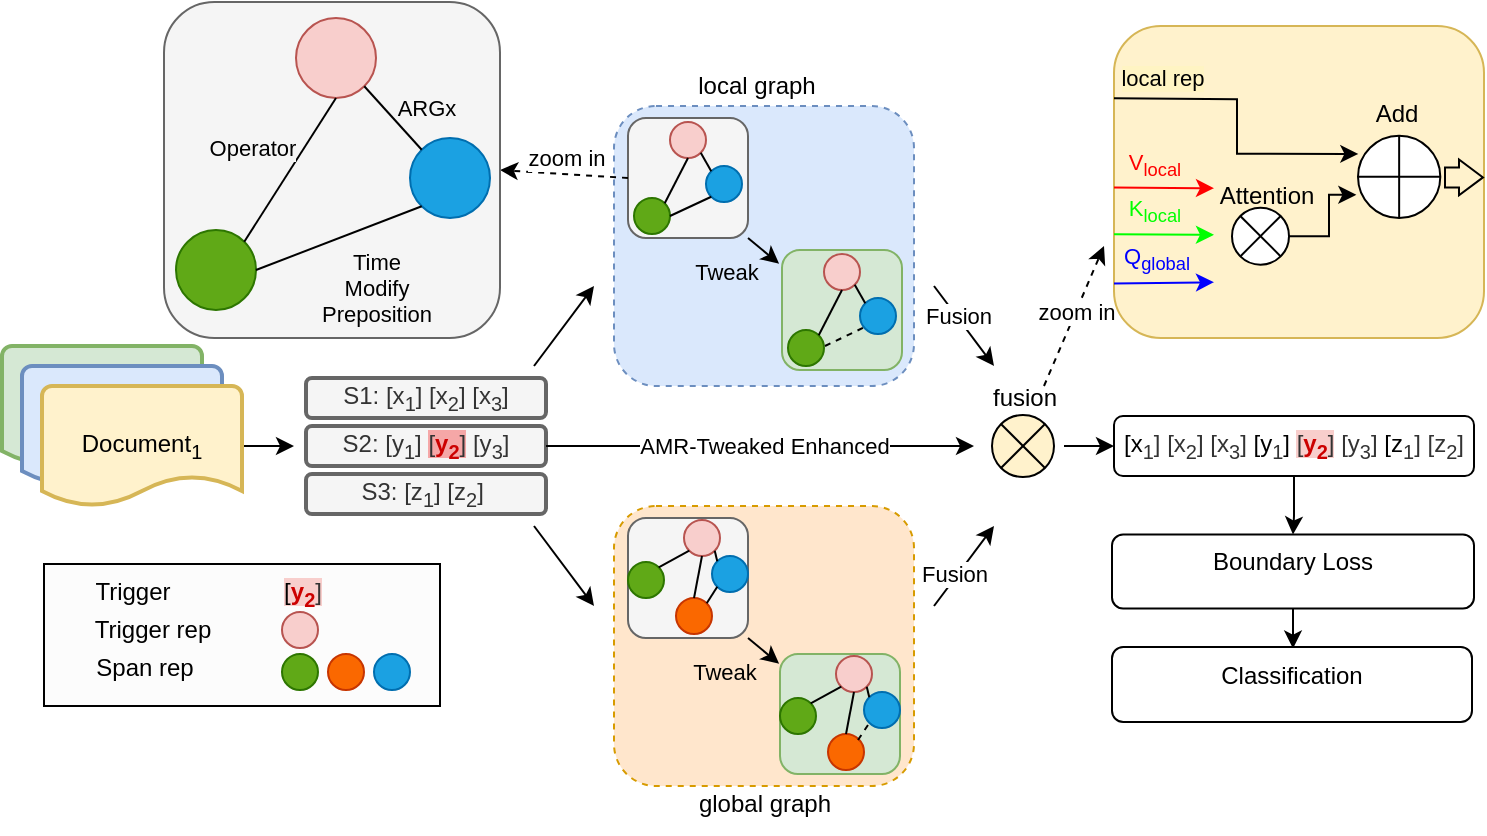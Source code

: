 <mxfile version="22.1.0" type="github">
  <diagram name="第 1 页" id="aBAtC7C85wRrQgK5SBA-">
    <mxGraphModel dx="670" dy="364" grid="1" gridSize="10" guides="1" tooltips="1" connect="1" arrows="1" fold="1" page="1" pageScale="1" pageWidth="827" pageHeight="1169" math="0" shadow="0">
      <root>
        <mxCell id="0" />
        <mxCell id="1" parent="0" />
        <mxCell id="pVMCiTDg7z46em1MxIxY-14" value="" style="rounded=1;whiteSpace=wrap;html=1;fillStyle=auto;dashed=1;glass=0;perimeterSpacing=0;resizeHeight=0;fillColor=#dae8fc;strokeColor=#6c8ebf;" parent="1" vertex="1">
          <mxGeometry x="315" y="80" width="150" height="140" as="geometry" />
        </mxCell>
        <mxCell id="pVMCiTDg7z46em1MxIxY-2" value="" style="rounded=1;whiteSpace=wrap;html=1;fillColor=#f5f5f5;fontColor=#333333;strokeColor=#666666;" parent="1" vertex="1">
          <mxGeometry x="322" y="86" width="60" height="60" as="geometry" />
        </mxCell>
        <mxCell id="pVMCiTDg7z46em1MxIxY-97" value="" style="edgeStyle=orthogonalEdgeStyle;rounded=0;orthogonalLoop=1;jettySize=auto;html=1;" parent="1" target="pVMCiTDg7z46em1MxIxY-96" edge="1">
          <mxGeometry relative="1" as="geometry">
            <mxPoint x="541" y="250" as="sourcePoint" />
            <Array as="points">
              <mxPoint x="540" y="250" />
              <mxPoint x="540" y="250" />
            </Array>
          </mxGeometry>
        </mxCell>
        <mxCell id="pVMCiTDg7z46em1MxIxY-6" value="" style="strokeWidth=2;html=1;shape=mxgraph.flowchart.document2;whiteSpace=wrap;size=0.25;fillColor=#d5e8d4;strokeColor=#82b366;" parent="1" vertex="1">
          <mxGeometry x="9" y="200" width="100" height="60" as="geometry" />
        </mxCell>
        <mxCell id="pVMCiTDg7z46em1MxIxY-7" value="" style="strokeWidth=2;html=1;shape=mxgraph.flowchart.document2;whiteSpace=wrap;size=0.25;fillColor=#dae8fc;strokeColor=#6c8ebf;" parent="1" vertex="1">
          <mxGeometry x="19" y="210" width="100" height="60" as="geometry" />
        </mxCell>
        <mxCell id="pVMCiTDg7z46em1MxIxY-10" value="" style="edgeStyle=orthogonalEdgeStyle;rounded=0;orthogonalLoop=1;jettySize=auto;html=1;" parent="1" source="pVMCiTDg7z46em1MxIxY-8" edge="1">
          <mxGeometry relative="1" as="geometry">
            <mxPoint x="155" y="250" as="targetPoint" />
          </mxGeometry>
        </mxCell>
        <mxCell id="pVMCiTDg7z46em1MxIxY-8" value="Document&lt;sub&gt;1&lt;/sub&gt;" style="strokeWidth=2;html=1;shape=mxgraph.flowchart.document2;whiteSpace=wrap;size=0.25;fillColor=#fff2cc;strokeColor=#d6b656;" parent="1" vertex="1">
          <mxGeometry x="29" y="220" width="100" height="60" as="geometry" />
        </mxCell>
        <mxCell id="pVMCiTDg7z46em1MxIxY-9" value="S1: [x&lt;sub&gt;1&lt;/sub&gt;] [x&lt;sub&gt;2&lt;/sub&gt;] [x&lt;sub&gt;3&lt;/sub&gt;]" style="rounded=1;whiteSpace=wrap;html=1;strokeWidth=2;fillColor=#f5f5f5;fontColor=#333333;strokeColor=#666666;" parent="1" vertex="1">
          <mxGeometry x="161" y="216" width="120" height="20" as="geometry" />
        </mxCell>
        <mxCell id="pVMCiTDg7z46em1MxIxY-11" value="S2: [y&lt;sub&gt;1&lt;/sub&gt;] &lt;span style=&quot;background-color: rgb(245, 167, 167);&quot;&gt;[&lt;font style=&quot;&quot; color=&quot;#cc0000&quot;&gt;&lt;b&gt;y&lt;sub&gt;2&lt;/sub&gt;&lt;/b&gt;&lt;/font&gt;]&lt;/span&gt; [y&lt;sub&gt;3&lt;/sub&gt;]" style="rounded=1;whiteSpace=wrap;html=1;strokeWidth=2;fillColor=#f5f5f5;fontColor=#333333;strokeColor=#666666;" parent="1" vertex="1">
          <mxGeometry x="161" y="240" width="120" height="20" as="geometry" />
        </mxCell>
        <mxCell id="pVMCiTDg7z46em1MxIxY-12" value="S3: [z&lt;sub&gt;1&lt;/sub&gt;] [z&lt;sub&gt;2&lt;/sub&gt;]&amp;nbsp;" style="rounded=1;whiteSpace=wrap;html=1;strokeWidth=2;fillColor=#f5f5f5;fontColor=#333333;strokeColor=#666666;" parent="1" vertex="1">
          <mxGeometry x="161" y="264" width="120" height="20" as="geometry" />
        </mxCell>
        <mxCell id="pVMCiTDg7z46em1MxIxY-26" value="" style="edgeStyle=none;orthogonalLoop=1;jettySize=auto;html=1;rounded=0;" parent="1" edge="1">
          <mxGeometry width="100" relative="1" as="geometry">
            <mxPoint x="475" y="330" as="sourcePoint" />
            <mxPoint x="505" y="290" as="targetPoint" />
            <Array as="points" />
          </mxGeometry>
        </mxCell>
        <mxCell id="pVMCiTDg7z46em1MxIxY-93" value="Fusion" style="edgeLabel;html=1;align=center;verticalAlign=middle;resizable=0;points=[];" parent="pVMCiTDg7z46em1MxIxY-26" vertex="1" connectable="0">
          <mxGeometry x="-0.248" y="2" relative="1" as="geometry">
            <mxPoint as="offset" />
          </mxGeometry>
        </mxCell>
        <mxCell id="pVMCiTDg7z46em1MxIxY-27" value="" style="edgeStyle=none;orthogonalLoop=1;jettySize=auto;html=1;rounded=0;" parent="1" edge="1">
          <mxGeometry width="100" relative="1" as="geometry">
            <mxPoint x="475" y="170" as="sourcePoint" />
            <mxPoint x="505" y="210" as="targetPoint" />
            <Array as="points" />
          </mxGeometry>
        </mxCell>
        <mxCell id="pVMCiTDg7z46em1MxIxY-92" value="Fusion" style="edgeLabel;html=1;align=center;verticalAlign=middle;resizable=0;points=[];" parent="pVMCiTDg7z46em1MxIxY-27" vertex="1" connectable="0">
          <mxGeometry x="-0.243" y="1" relative="1" as="geometry">
            <mxPoint as="offset" />
          </mxGeometry>
        </mxCell>
        <mxCell id="pVMCiTDg7z46em1MxIxY-28" value="" style="edgeStyle=none;orthogonalLoop=1;jettySize=auto;html=1;rounded=0;" parent="1" edge="1">
          <mxGeometry width="100" relative="1" as="geometry">
            <mxPoint x="275" y="210" as="sourcePoint" />
            <mxPoint x="305" y="170" as="targetPoint" />
            <Array as="points" />
          </mxGeometry>
        </mxCell>
        <mxCell id="pVMCiTDg7z46em1MxIxY-31" value="" style="edgeStyle=none;orthogonalLoop=1;jettySize=auto;html=1;rounded=0;" parent="1" edge="1">
          <mxGeometry width="100" relative="1" as="geometry">
            <mxPoint x="275" y="290" as="sourcePoint" />
            <mxPoint x="305" y="330" as="targetPoint" />
            <Array as="points" />
          </mxGeometry>
        </mxCell>
        <mxCell id="pVMCiTDg7z46em1MxIxY-33" value="" style="rounded=1;whiteSpace=wrap;html=1;fillColor=#d5e8d4;strokeColor=#82b366;" parent="1" vertex="1">
          <mxGeometry x="399" y="152" width="60" height="60" as="geometry" />
        </mxCell>
        <mxCell id="pVMCiTDg7z46em1MxIxY-37" value="" style="edgeStyle=none;orthogonalLoop=1;jettySize=auto;html=1;rounded=0;entryX=-0.024;entryY=0.115;entryDx=0;entryDy=0;entryPerimeter=0;" parent="1" target="pVMCiTDg7z46em1MxIxY-33" edge="1">
          <mxGeometry width="100" relative="1" as="geometry">
            <mxPoint x="382" y="146" as="sourcePoint" />
            <mxPoint x="412" y="186" as="targetPoint" />
            <Array as="points" />
          </mxGeometry>
        </mxCell>
        <mxCell id="pVMCiTDg7z46em1MxIxY-99" value="Tweak" style="edgeLabel;html=1;align=center;verticalAlign=middle;resizable=0;points=[];labelBackgroundColor=#dae8fc;" parent="pVMCiTDg7z46em1MxIxY-37" vertex="1" connectable="0">
          <mxGeometry x="-0.424" relative="1" as="geometry">
            <mxPoint x="-16" y="13" as="offset" />
          </mxGeometry>
        </mxCell>
        <mxCell id="pVMCiTDg7z46em1MxIxY-39" value="" style="rounded=1;whiteSpace=wrap;html=1;fillStyle=auto;dashed=1;glass=0;perimeterSpacing=0;resizeHeight=0;fillColor=#ffe6cc;strokeColor=#d79b00;" parent="1" vertex="1">
          <mxGeometry x="315" y="280" width="150" height="140" as="geometry" />
        </mxCell>
        <mxCell id="pVMCiTDg7z46em1MxIxY-40" value="" style="rounded=1;whiteSpace=wrap;html=1;fillColor=#f5f5f5;fontColor=#333333;strokeColor=#666666;" parent="1" vertex="1">
          <mxGeometry x="322" y="286" width="60" height="60" as="geometry" />
        </mxCell>
        <mxCell id="pVMCiTDg7z46em1MxIxY-42" value="" style="edgeStyle=none;orthogonalLoop=1;jettySize=auto;html=1;rounded=0;entryX=-0.024;entryY=0.115;entryDx=0;entryDy=0;entryPerimeter=0;" parent="1" edge="1">
          <mxGeometry width="100" relative="1" as="geometry">
            <mxPoint x="382" y="346" as="sourcePoint" />
            <mxPoint x="397.56" y="358.9" as="targetPoint" />
            <Array as="points" />
          </mxGeometry>
        </mxCell>
        <mxCell id="pVMCiTDg7z46em1MxIxY-100" value="Tweak" style="edgeLabel;html=1;align=center;verticalAlign=middle;resizable=0;points=[];labelBackgroundColor=#ffe6cc;" parent="pVMCiTDg7z46em1MxIxY-42" vertex="1" connectable="0">
          <mxGeometry x="-0.349" y="1" relative="1" as="geometry">
            <mxPoint x="-18" y="13" as="offset" />
          </mxGeometry>
        </mxCell>
        <mxCell id="pVMCiTDg7z46em1MxIxY-44" value="" style="ellipse;whiteSpace=wrap;html=1;aspect=fixed;fillColor=#f8cecc;strokeColor=#b85450;" parent="1" vertex="1">
          <mxGeometry x="343" y="88" width="18" height="18" as="geometry" />
        </mxCell>
        <mxCell id="pVMCiTDg7z46em1MxIxY-45" value="" style="ellipse;whiteSpace=wrap;html=1;aspect=fixed;fillColor=#1ba1e2;fontColor=#ffffff;strokeColor=#006EAF;" parent="1" vertex="1">
          <mxGeometry x="361" y="110" width="18" height="18" as="geometry" />
        </mxCell>
        <mxCell id="pVMCiTDg7z46em1MxIxY-46" value="" style="ellipse;whiteSpace=wrap;html=1;aspect=fixed;fillColor=#60a917;fontColor=#ffffff;strokeColor=#2D7600;" parent="1" vertex="1">
          <mxGeometry x="325" y="126" width="18" height="18" as="geometry" />
        </mxCell>
        <mxCell id="pVMCiTDg7z46em1MxIxY-48" value="" style="endArrow=none;html=1;rounded=0;entryX=0.5;entryY=1;entryDx=0;entryDy=0;exitX=1;exitY=0;exitDx=0;exitDy=0;" parent="1" source="pVMCiTDg7z46em1MxIxY-46" target="pVMCiTDg7z46em1MxIxY-44" edge="1">
          <mxGeometry width="50" height="50" relative="1" as="geometry">
            <mxPoint x="334" y="124" as="sourcePoint" />
            <mxPoint x="443" y="104" as="targetPoint" />
          </mxGeometry>
        </mxCell>
        <mxCell id="pVMCiTDg7z46em1MxIxY-49" value="" style="endArrow=none;html=1;rounded=0;entryX=0;entryY=1;entryDx=0;entryDy=0;exitX=1;exitY=0.5;exitDx=0;exitDy=0;" parent="1" source="pVMCiTDg7z46em1MxIxY-46" target="pVMCiTDg7z46em1MxIxY-45" edge="1">
          <mxGeometry width="50" height="50" relative="1" as="geometry">
            <mxPoint x="350" y="139" as="sourcePoint" />
            <mxPoint x="360" y="114" as="targetPoint" />
          </mxGeometry>
        </mxCell>
        <mxCell id="pVMCiTDg7z46em1MxIxY-50" value="" style="endArrow=none;html=1;rounded=0;entryX=0;entryY=0;entryDx=0;entryDy=0;exitX=1;exitY=1;exitDx=0;exitDy=0;" parent="1" source="pVMCiTDg7z46em1MxIxY-44" target="pVMCiTDg7z46em1MxIxY-45" edge="1">
          <mxGeometry width="50" height="50" relative="1" as="geometry">
            <mxPoint x="360" y="149" as="sourcePoint" />
            <mxPoint x="370" y="124" as="targetPoint" />
          </mxGeometry>
        </mxCell>
        <mxCell id="pVMCiTDg7z46em1MxIxY-58" value="" style="ellipse;whiteSpace=wrap;html=1;aspect=fixed;fillColor=#f8cecc;strokeColor=#b85450;" parent="1" vertex="1">
          <mxGeometry x="420" y="154" width="18" height="18" as="geometry" />
        </mxCell>
        <mxCell id="pVMCiTDg7z46em1MxIxY-59" value="" style="ellipse;whiteSpace=wrap;html=1;aspect=fixed;fillColor=#1ba1e2;fontColor=#ffffff;strokeColor=#006EAF;" parent="1" vertex="1">
          <mxGeometry x="438" y="176" width="18" height="18" as="geometry" />
        </mxCell>
        <mxCell id="pVMCiTDg7z46em1MxIxY-60" value="" style="ellipse;whiteSpace=wrap;html=1;aspect=fixed;fillColor=#60a917;fontColor=#ffffff;strokeColor=#2D7600;" parent="1" vertex="1">
          <mxGeometry x="402" y="192" width="18" height="18" as="geometry" />
        </mxCell>
        <mxCell id="pVMCiTDg7z46em1MxIxY-61" value="" style="endArrow=none;html=1;rounded=0;entryX=0.5;entryY=1;entryDx=0;entryDy=0;exitX=1;exitY=0;exitDx=0;exitDy=0;" parent="1" source="pVMCiTDg7z46em1MxIxY-60" target="pVMCiTDg7z46em1MxIxY-58" edge="1">
          <mxGeometry width="50" height="50" relative="1" as="geometry">
            <mxPoint x="411" y="190" as="sourcePoint" />
            <mxPoint x="520" y="170" as="targetPoint" />
          </mxGeometry>
        </mxCell>
        <mxCell id="pVMCiTDg7z46em1MxIxY-63" value="" style="endArrow=none;html=1;rounded=0;entryX=0;entryY=0;entryDx=0;entryDy=0;exitX=1;exitY=1;exitDx=0;exitDy=0;" parent="1" source="pVMCiTDg7z46em1MxIxY-58" target="pVMCiTDg7z46em1MxIxY-59" edge="1">
          <mxGeometry width="50" height="50" relative="1" as="geometry">
            <mxPoint x="437" y="215" as="sourcePoint" />
            <mxPoint x="447" y="190" as="targetPoint" />
          </mxGeometry>
        </mxCell>
        <mxCell id="pVMCiTDg7z46em1MxIxY-86" value="" style="ellipse;whiteSpace=wrap;html=1;aspect=fixed;fillColor=#f8cecc;strokeColor=#b85450;" parent="1" vertex="1">
          <mxGeometry x="350" y="287" width="18" height="18" as="geometry" />
        </mxCell>
        <mxCell id="pVMCiTDg7z46em1MxIxY-87" value="" style="ellipse;whiteSpace=wrap;html=1;aspect=fixed;fillColor=#60a917;fontColor=#ffffff;strokeColor=#2D7600;" parent="1" vertex="1">
          <mxGeometry x="322" y="308" width="18" height="18" as="geometry" />
        </mxCell>
        <mxCell id="pVMCiTDg7z46em1MxIxY-88" value="" style="endArrow=none;html=1;rounded=0;entryX=0;entryY=1;entryDx=0;entryDy=0;exitX=1;exitY=0;exitDx=0;exitDy=0;" parent="1" source="pVMCiTDg7z46em1MxIxY-87" target="pVMCiTDg7z46em1MxIxY-86" edge="1">
          <mxGeometry width="50" height="50" relative="1" as="geometry">
            <mxPoint x="343" y="312" as="sourcePoint" />
            <mxPoint x="452" y="292" as="targetPoint" />
          </mxGeometry>
        </mxCell>
        <mxCell id="pVMCiTDg7z46em1MxIxY-89" value="" style="ellipse;whiteSpace=wrap;html=1;aspect=fixed;fillColor=#1ba1e2;fontColor=#ffffff;strokeColor=#006EAF;" parent="1" vertex="1">
          <mxGeometry x="364" y="305" width="18" height="18" as="geometry" />
        </mxCell>
        <mxCell id="pVMCiTDg7z46em1MxIxY-90" value="" style="ellipse;whiteSpace=wrap;html=1;aspect=fixed;fillColor=#fa6800;fontColor=#000000;strokeColor=#C73500;" parent="1" vertex="1">
          <mxGeometry x="346" y="326" width="18" height="18" as="geometry" />
        </mxCell>
        <mxCell id="pVMCiTDg7z46em1MxIxY-91" value="" style="endArrow=none;html=1;rounded=0;entryX=0;entryY=1;entryDx=0;entryDy=0;exitX=1;exitY=0;exitDx=0;exitDy=0;" parent="1" source="pVMCiTDg7z46em1MxIxY-90" target="pVMCiTDg7z46em1MxIxY-89" edge="1">
          <mxGeometry width="50" height="50" relative="1" as="geometry">
            <mxPoint x="345" y="331" as="sourcePoint" />
            <mxPoint x="363" y="311" as="targetPoint" />
          </mxGeometry>
        </mxCell>
        <mxCell id="pVMCiTDg7z46em1MxIxY-102" value="" style="edgeStyle=orthogonalEdgeStyle;rounded=0;orthogonalLoop=1;jettySize=auto;html=1;" parent="1" source="pVMCiTDg7z46em1MxIxY-96" target="pVMCiTDg7z46em1MxIxY-101" edge="1">
          <mxGeometry relative="1" as="geometry" />
        </mxCell>
        <mxCell id="pVMCiTDg7z46em1MxIxY-96" value="[x&lt;sub style=&quot;border-color: var(--border-color); color: rgb(51, 51, 51);&quot;&gt;1&lt;/sub&gt;&lt;span style=&quot;color: rgb(51, 51, 51);&quot;&gt;] [x&lt;/span&gt;&lt;sub style=&quot;border-color: var(--border-color); color: rgb(51, 51, 51);&quot;&gt;2&lt;/sub&gt;&lt;span style=&quot;color: rgb(51, 51, 51);&quot;&gt;] [x&lt;/span&gt;&lt;sub style=&quot;border-color: var(--border-color); color: rgb(51, 51, 51);&quot;&gt;3&lt;/sub&gt;&lt;span style=&quot;color: rgb(51, 51, 51);&quot;&gt;]&amp;nbsp;&lt;/span&gt;[y&lt;sub style=&quot;border-color: var(--border-color); color: rgb(51, 51, 51);&quot;&gt;1&lt;/sub&gt;]&amp;nbsp;&lt;span style=&quot;background-color: rgb(248, 206, 204);&quot;&gt;&lt;span style=&quot;color: rgb(51, 51, 51);&quot;&gt;[&lt;/span&gt;&lt;font style=&quot;border-color: var(--border-color);&quot; color=&quot;#cc0000&quot;&gt;&lt;b style=&quot;border-color: var(--border-color);&quot;&gt;y&lt;sub style=&quot;border-color: var(--border-color);&quot;&gt;2&lt;/sub&gt;&lt;/b&gt;&lt;/font&gt;&lt;span style=&quot;color: rgb(51, 51, 51);&quot;&gt;]&lt;/span&gt;&lt;/span&gt;&lt;span style=&quot;color: rgb(51, 51, 51);&quot;&gt;&amp;nbsp;[y&lt;/span&gt;&lt;sub style=&quot;border-color: var(--border-color); color: rgb(51, 51, 51);&quot;&gt;3&lt;/sub&gt;&lt;span style=&quot;color: rgb(51, 51, 51);&quot;&gt;]&lt;/span&gt;&amp;nbsp;[z&lt;sub style=&quot;border-color: var(--border-color); color: rgb(51, 51, 51);&quot;&gt;1&lt;/sub&gt;&lt;span style=&quot;color: rgb(51, 51, 51);&quot;&gt;] [z&lt;/span&gt;&lt;sub style=&quot;border-color: var(--border-color); color: rgb(51, 51, 51);&quot;&gt;2&lt;/sub&gt;&lt;span style=&quot;color: rgb(51, 51, 51);&quot;&gt;]&lt;/span&gt;" style="rounded=1;whiteSpace=wrap;html=1;verticalAlign=top;" parent="1" vertex="1">
          <mxGeometry x="565" y="235" width="180" height="30" as="geometry" />
        </mxCell>
        <mxCell id="pVMCiTDg7z46em1MxIxY-104" value="" style="edgeStyle=orthogonalEdgeStyle;rounded=0;orthogonalLoop=1;jettySize=auto;html=1;" parent="1" source="pVMCiTDg7z46em1MxIxY-101" target="pVMCiTDg7z46em1MxIxY-103" edge="1">
          <mxGeometry relative="1" as="geometry" />
        </mxCell>
        <mxCell id="pVMCiTDg7z46em1MxIxY-101" value="Boundary Loss" style="whiteSpace=wrap;html=1;verticalAlign=top;rounded=1;" parent="1" vertex="1">
          <mxGeometry x="564" y="294.25" width="181" height="37" as="geometry" />
        </mxCell>
        <mxCell id="pVMCiTDg7z46em1MxIxY-103" value="Classification" style="whiteSpace=wrap;html=1;verticalAlign=top;rounded=1;" parent="1" vertex="1">
          <mxGeometry x="564" y="350.5" width="180" height="37.5" as="geometry" />
        </mxCell>
        <mxCell id="L6vsH4I87ayAv4RI-xaD-2" value="" style="endArrow=classic;html=1;rounded=0;dashed=1;exitX=0;exitY=0.5;exitDx=0;exitDy=0;entryX=1;entryY=0.5;entryDx=0;entryDy=0;" parent="1" source="pVMCiTDg7z46em1MxIxY-2" target="L6vsH4I87ayAv4RI-xaD-8" edge="1">
          <mxGeometry width="50" height="50" relative="1" as="geometry">
            <mxPoint x="479" y="146" as="sourcePoint" />
            <mxPoint x="540" y="100" as="targetPoint" />
          </mxGeometry>
        </mxCell>
        <mxCell id="miJZAYwyKmaXPgzx9ikr-5" value="zoom in" style="edgeLabel;html=1;align=center;verticalAlign=middle;resizable=0;points=[];" parent="L6vsH4I87ayAv4RI-xaD-2" vertex="1" connectable="0">
          <mxGeometry x="0.174" relative="1" as="geometry">
            <mxPoint x="6" y="-8" as="offset" />
          </mxGeometry>
        </mxCell>
        <mxCell id="L6vsH4I87ayAv4RI-xaD-8" value="" style="rounded=1;whiteSpace=wrap;html=1;fillColor=#f5f5f5;fontColor=#333333;strokeColor=#666666;" parent="1" vertex="1">
          <mxGeometry x="90" y="28" width="168" height="168" as="geometry" />
        </mxCell>
        <mxCell id="L6vsH4I87ayAv4RI-xaD-12" value="" style="ellipse;whiteSpace=wrap;html=1;aspect=fixed;fillColor=#f8cecc;strokeColor=#b85450;" parent="1" vertex="1">
          <mxGeometry x="156" y="36" width="40" height="40" as="geometry" />
        </mxCell>
        <mxCell id="L6vsH4I87ayAv4RI-xaD-13" value="" style="ellipse;whiteSpace=wrap;html=1;aspect=fixed;fillColor=#1ba1e2;fontColor=#ffffff;strokeColor=#006EAF;" parent="1" vertex="1">
          <mxGeometry x="213" y="96" width="40" height="40" as="geometry" />
        </mxCell>
        <mxCell id="L6vsH4I87ayAv4RI-xaD-14" value="" style="ellipse;whiteSpace=wrap;html=1;aspect=fixed;fillColor=#60a917;fontColor=#ffffff;strokeColor=#2D7600;" parent="1" vertex="1">
          <mxGeometry x="96" y="142" width="40" height="40" as="geometry" />
        </mxCell>
        <mxCell id="L6vsH4I87ayAv4RI-xaD-15" value="" style="endArrow=none;html=1;rounded=0;entryX=0.5;entryY=1;entryDx=0;entryDy=0;exitX=1;exitY=0;exitDx=0;exitDy=0;" parent="1" source="L6vsH4I87ayAv4RI-xaD-14" target="L6vsH4I87ayAv4RI-xaD-12" edge="1">
          <mxGeometry width="50" height="50" relative="1" as="geometry">
            <mxPoint x="102" y="66" as="sourcePoint" />
            <mxPoint x="211" y="46" as="targetPoint" />
          </mxGeometry>
        </mxCell>
        <mxCell id="miJZAYwyKmaXPgzx9ikr-3" value="Operator" style="edgeLabel;html=1;align=center;verticalAlign=middle;resizable=0;points=[];labelBackgroundColor=#f5f5f5;" parent="L6vsH4I87ayAv4RI-xaD-15" vertex="1" connectable="0">
          <mxGeometry x="0.344" y="-2" relative="1" as="geometry">
            <mxPoint x="-29" as="offset" />
          </mxGeometry>
        </mxCell>
        <mxCell id="L6vsH4I87ayAv4RI-xaD-16" value="" style="endArrow=none;html=1;rounded=0;entryX=0;entryY=1;entryDx=0;entryDy=0;exitX=1;exitY=0.5;exitDx=0;exitDy=0;" parent="1" source="L6vsH4I87ayAv4RI-xaD-14" target="L6vsH4I87ayAv4RI-xaD-13" edge="1">
          <mxGeometry width="50" height="50" relative="1" as="geometry">
            <mxPoint x="118" y="81" as="sourcePoint" />
            <mxPoint x="128" y="56" as="targetPoint" />
          </mxGeometry>
        </mxCell>
        <mxCell id="L6vsH4I87ayAv4RI-xaD-24" value="Time&lt;br&gt;Modify&lt;br&gt;Preposition" style="edgeLabel;html=1;align=center;verticalAlign=middle;resizable=0;points=[];labelBackgroundColor=#f5f5f5;" parent="L6vsH4I87ayAv4RI-xaD-16" vertex="1" connectable="0">
          <mxGeometry x="0.384" y="-2" relative="1" as="geometry">
            <mxPoint x="2" y="29" as="offset" />
          </mxGeometry>
        </mxCell>
        <mxCell id="L6vsH4I87ayAv4RI-xaD-17" value="" style="endArrow=none;html=1;rounded=0;entryX=0;entryY=0;entryDx=0;entryDy=0;exitX=1;exitY=1;exitDx=0;exitDy=0;" parent="1" source="L6vsH4I87ayAv4RI-xaD-12" target="L6vsH4I87ayAv4RI-xaD-13" edge="1">
          <mxGeometry width="50" height="50" relative="1" as="geometry">
            <mxPoint x="128" y="91" as="sourcePoint" />
            <mxPoint x="138" y="66" as="targetPoint" />
          </mxGeometry>
        </mxCell>
        <mxCell id="miJZAYwyKmaXPgzx9ikr-4" value="ARGx" style="edgeLabel;html=1;align=center;verticalAlign=middle;resizable=0;points=[];labelBackgroundColor=#f5f5f5;" parent="L6vsH4I87ayAv4RI-xaD-17" vertex="1" connectable="0">
          <mxGeometry x="0.05" y="3" relative="1" as="geometry">
            <mxPoint x="13" y="-4" as="offset" />
          </mxGeometry>
        </mxCell>
        <mxCell id="L6vsH4I87ayAv4RI-xaD-26" value="" style="rounded=0;whiteSpace=wrap;html=1;fillColor=#fcfcfc;" parent="1" vertex="1">
          <mxGeometry x="30" y="309" width="198" height="71" as="geometry" />
        </mxCell>
        <mxCell id="L6vsH4I87ayAv4RI-xaD-27" value="" style="ellipse;whiteSpace=wrap;html=1;aspect=fixed;fillColor=#f8cecc;strokeColor=#b85450;" parent="1" vertex="1">
          <mxGeometry x="149" y="333" width="18" height="18" as="geometry" />
        </mxCell>
        <mxCell id="L6vsH4I87ayAv4RI-xaD-30" value="Trigger rep" style="text;html=1;strokeColor=none;fillColor=none;align=center;verticalAlign=middle;whiteSpace=wrap;rounded=0;" parent="1" vertex="1">
          <mxGeometry x="49" y="327" width="71" height="30" as="geometry" />
        </mxCell>
        <mxCell id="L6vsH4I87ayAv4RI-xaD-33" value="" style="endArrow=none;html=1;rounded=0;exitX=1;exitY=1;exitDx=0;exitDy=0;entryX=0;entryY=0;entryDx=0;entryDy=0;" parent="1" source="pVMCiTDg7z46em1MxIxY-86" target="pVMCiTDg7z46em1MxIxY-89" edge="1">
          <mxGeometry width="50" height="50" relative="1" as="geometry">
            <mxPoint x="360" y="340" as="sourcePoint" />
            <mxPoint x="410" y="290" as="targetPoint" />
          </mxGeometry>
        </mxCell>
        <mxCell id="L6vsH4I87ayAv4RI-xaD-34" value="" style="rounded=1;whiteSpace=wrap;html=1;fillColor=#d5e8d4;strokeColor=#82b366;" parent="1" vertex="1">
          <mxGeometry x="398" y="354" width="60" height="60" as="geometry" />
        </mxCell>
        <mxCell id="L6vsH4I87ayAv4RI-xaD-35" value="" style="ellipse;whiteSpace=wrap;html=1;aspect=fixed;fillColor=#f8cecc;strokeColor=#b85450;" parent="1" vertex="1">
          <mxGeometry x="426" y="355" width="18" height="18" as="geometry" />
        </mxCell>
        <mxCell id="L6vsH4I87ayAv4RI-xaD-36" value="" style="ellipse;whiteSpace=wrap;html=1;aspect=fixed;fillColor=#60a917;fontColor=#ffffff;strokeColor=#2D7600;" parent="1" vertex="1">
          <mxGeometry x="398" y="376" width="18" height="18" as="geometry" />
        </mxCell>
        <mxCell id="L6vsH4I87ayAv4RI-xaD-37" value="" style="endArrow=none;html=1;rounded=0;entryX=0;entryY=1;entryDx=0;entryDy=0;exitX=1;exitY=0;exitDx=0;exitDy=0;" parent="1" source="L6vsH4I87ayAv4RI-xaD-36" target="L6vsH4I87ayAv4RI-xaD-35" edge="1">
          <mxGeometry width="50" height="50" relative="1" as="geometry">
            <mxPoint x="419" y="380" as="sourcePoint" />
            <mxPoint x="528" y="360" as="targetPoint" />
          </mxGeometry>
        </mxCell>
        <mxCell id="L6vsH4I87ayAv4RI-xaD-38" value="" style="ellipse;whiteSpace=wrap;html=1;aspect=fixed;fillColor=#1ba1e2;fontColor=#ffffff;strokeColor=#006EAF;" parent="1" vertex="1">
          <mxGeometry x="440" y="373" width="18" height="18" as="geometry" />
        </mxCell>
        <mxCell id="L6vsH4I87ayAv4RI-xaD-39" value="" style="ellipse;whiteSpace=wrap;html=1;aspect=fixed;fillColor=#fa6800;fontColor=#000000;strokeColor=#C73500;" parent="1" vertex="1">
          <mxGeometry x="422" y="394" width="18" height="18" as="geometry" />
        </mxCell>
        <mxCell id="L6vsH4I87ayAv4RI-xaD-41" value="" style="endArrow=none;html=1;rounded=0;exitX=1;exitY=1;exitDx=0;exitDy=0;entryX=0;entryY=0;entryDx=0;entryDy=0;" parent="1" source="L6vsH4I87ayAv4RI-xaD-35" target="L6vsH4I87ayAv4RI-xaD-38" edge="1">
          <mxGeometry width="50" height="50" relative="1" as="geometry">
            <mxPoint x="436" y="408" as="sourcePoint" />
            <mxPoint x="486" y="358" as="targetPoint" />
          </mxGeometry>
        </mxCell>
        <mxCell id="L6vsH4I87ayAv4RI-xaD-42" value="&lt;span style=&quot;background-color: rgb(248, 206, 204);&quot;&gt;[&lt;font style=&quot;border-color: var(--border-color);&quot; color=&quot;#cc0000&quot;&gt;&lt;b style=&quot;border-color: var(--border-color);&quot;&gt;y&lt;sub style=&quot;border-color: var(--border-color);&quot;&gt;2&lt;/sub&gt;&lt;/b&gt;&lt;/font&gt;&lt;span style=&quot;color: rgb(51, 51, 51);&quot;&gt;]&lt;/span&gt;&lt;/span&gt;" style="text;html=1;strokeColor=none;fillColor=none;align=center;verticalAlign=middle;whiteSpace=wrap;rounded=0;" parent="1" vertex="1">
          <mxGeometry x="143.5" y="309" width="31" height="30" as="geometry" />
        </mxCell>
        <mxCell id="L6vsH4I87ayAv4RI-xaD-43" value="Trigger" style="text;html=1;strokeColor=none;fillColor=none;align=center;verticalAlign=middle;whiteSpace=wrap;rounded=0;" parent="1" vertex="1">
          <mxGeometry x="39" y="308" width="71" height="30" as="geometry" />
        </mxCell>
        <mxCell id="L6vsH4I87ayAv4RI-xaD-44" value="" style="endArrow=none;html=1;rounded=0;entryX=0.5;entryY=1;entryDx=0;entryDy=0;exitX=0.5;exitY=0;exitDx=0;exitDy=0;" parent="1" source="pVMCiTDg7z46em1MxIxY-90" target="pVMCiTDg7z46em1MxIxY-86" edge="1">
          <mxGeometry width="50" height="50" relative="1" as="geometry">
            <mxPoint x="310" y="360" as="sourcePoint" />
            <mxPoint x="360" y="310" as="targetPoint" />
          </mxGeometry>
        </mxCell>
        <mxCell id="L6vsH4I87ayAv4RI-xaD-45" value="" style="endArrow=none;html=1;rounded=0;entryX=0.5;entryY=1;entryDx=0;entryDy=0;exitX=0.5;exitY=0;exitDx=0;exitDy=0;" parent="1" source="L6vsH4I87ayAv4RI-xaD-39" target="L6vsH4I87ayAv4RI-xaD-35" edge="1">
          <mxGeometry width="50" height="50" relative="1" as="geometry">
            <mxPoint x="365" y="336" as="sourcePoint" />
            <mxPoint x="369" y="315" as="targetPoint" />
          </mxGeometry>
        </mxCell>
        <mxCell id="L6vsH4I87ayAv4RI-xaD-46" value="" style="ellipse;whiteSpace=wrap;html=1;aspect=fixed;fillColor=#60a917;fontColor=#ffffff;strokeColor=#2D7600;" parent="1" vertex="1">
          <mxGeometry x="149" y="354" width="18" height="18" as="geometry" />
        </mxCell>
        <mxCell id="L6vsH4I87ayAv4RI-xaD-47" value="" style="ellipse;whiteSpace=wrap;html=1;aspect=fixed;fillColor=#fa6800;fontColor=#000000;strokeColor=#C73500;" parent="1" vertex="1">
          <mxGeometry x="172" y="354" width="18" height="18" as="geometry" />
        </mxCell>
        <mxCell id="L6vsH4I87ayAv4RI-xaD-48" value="" style="ellipse;whiteSpace=wrap;html=1;aspect=fixed;fillColor=#1ba1e2;fontColor=#ffffff;strokeColor=#006EAF;" parent="1" vertex="1">
          <mxGeometry x="195" y="354" width="18" height="18" as="geometry" />
        </mxCell>
        <mxCell id="L6vsH4I87ayAv4RI-xaD-49" value="Span rep" style="text;html=1;strokeColor=none;fillColor=none;align=center;verticalAlign=middle;whiteSpace=wrap;rounded=0;" parent="1" vertex="1">
          <mxGeometry x="39.5" y="349" width="81" height="24" as="geometry" />
        </mxCell>
        <mxCell id="L6vsH4I87ayAv4RI-xaD-51" value="" style="endArrow=classic;html=1;rounded=0;exitX=1;exitY=0.5;exitDx=0;exitDy=0;entryX=0;entryY=0.5;entryDx=0;entryDy=0;entryPerimeter=0;" parent="1" source="pVMCiTDg7z46em1MxIxY-11" edge="1">
          <mxGeometry width="50" height="50" relative="1" as="geometry">
            <mxPoint x="320" y="280" as="sourcePoint" />
            <mxPoint x="495" y="250" as="targetPoint" />
          </mxGeometry>
        </mxCell>
        <mxCell id="L6vsH4I87ayAv4RI-xaD-53" value="AMR-Tweaked Enhanced" style="edgeLabel;html=1;align=center;verticalAlign=middle;resizable=0;points=[];" parent="L6vsH4I87ayAv4RI-xaD-51" vertex="1" connectable="0">
          <mxGeometry x="0.25" y="-2" relative="1" as="geometry">
            <mxPoint x="-25" y="-2" as="offset" />
          </mxGeometry>
        </mxCell>
        <mxCell id="L6vsH4I87ayAv4RI-xaD-54" value="local graph" style="text;html=1;align=center;verticalAlign=middle;resizable=0;points=[];autosize=1;strokeColor=none;fillColor=none;" parent="1" vertex="1">
          <mxGeometry x="346" y="55" width="80" height="30" as="geometry" />
        </mxCell>
        <mxCell id="L6vsH4I87ayAv4RI-xaD-55" value="global graph" style="text;html=1;align=center;verticalAlign=middle;resizable=0;points=[];autosize=1;strokeColor=none;fillColor=none;" parent="1" vertex="1">
          <mxGeometry x="345" y="414" width="90" height="30" as="geometry" />
        </mxCell>
        <mxCell id="L6vsH4I87ayAv4RI-xaD-56" value="" style="shape=sumEllipse;perimeter=ellipsePerimeter;whiteSpace=wrap;html=1;backgroundOutline=1;fillColor=#fff2cc;strokeColor=#000000;" parent="1" vertex="1">
          <mxGeometry x="504" y="234.5" width="31" height="31" as="geometry" />
        </mxCell>
        <mxCell id="L6vsH4I87ayAv4RI-xaD-58" value="" style="endArrow=classic;html=1;rounded=0;dashed=1;" parent="1" edge="1">
          <mxGeometry width="50" height="50" relative="1" as="geometry">
            <mxPoint x="530" y="220" as="sourcePoint" />
            <mxPoint x="560" y="150" as="targetPoint" />
          </mxGeometry>
        </mxCell>
        <mxCell id="miJZAYwyKmaXPgzx9ikr-6" value="zoom in" style="edgeLabel;html=1;align=center;verticalAlign=middle;resizable=0;points=[];" parent="L6vsH4I87ayAv4RI-xaD-58" vertex="1" connectable="0">
          <mxGeometry x="0.059" relative="1" as="geometry">
            <mxPoint as="offset" />
          </mxGeometry>
        </mxCell>
        <mxCell id="L6vsH4I87ayAv4RI-xaD-59" value="" style="rounded=1;whiteSpace=wrap;html=1;fillColor=#fff2cc;strokeColor=#d6b656;" parent="1" vertex="1">
          <mxGeometry x="565" y="40" width="185" height="156" as="geometry" />
        </mxCell>
        <mxCell id="L6vsH4I87ayAv4RI-xaD-80" value="" style="endArrow=classic;html=1;rounded=0;strokeColor=#ff0000;" parent="1" edge="1">
          <mxGeometry width="50" height="50" relative="1" as="geometry">
            <mxPoint x="565" y="120.81" as="sourcePoint" />
            <mxPoint x="615" y="121.1" as="targetPoint" />
          </mxGeometry>
        </mxCell>
        <mxCell id="L6vsH4I87ayAv4RI-xaD-81" value="&lt;font color=&quot;#ff0000&quot;&gt;V&lt;sub&gt;local&lt;/sub&gt;&lt;/font&gt;" style="edgeLabel;html=1;align=center;verticalAlign=middle;resizable=0;points=[];labelBackgroundColor=#fff2cc;" parent="L6vsH4I87ayAv4RI-xaD-80" vertex="1" connectable="0">
          <mxGeometry x="-0.379" y="1" relative="1" as="geometry">
            <mxPoint x="4" y="-10" as="offset" />
          </mxGeometry>
        </mxCell>
        <mxCell id="L6vsH4I87ayAv4RI-xaD-82" value="" style="endArrow=classic;html=1;rounded=0;strokeColor=#0000ff;" parent="1" edge="1">
          <mxGeometry width="50" height="50" relative="1" as="geometry">
            <mxPoint x="565" y="168.81" as="sourcePoint" />
            <mxPoint x="615" y="168.1" as="targetPoint" />
          </mxGeometry>
        </mxCell>
        <mxCell id="L6vsH4I87ayAv4RI-xaD-83" value="&lt;font color=&quot;#0000ff&quot;&gt;Q&lt;sub&gt;global&lt;/sub&gt;&lt;/font&gt;" style="edgeLabel;html=1;align=center;verticalAlign=middle;resizable=0;points=[];labelBackgroundColor=#fff2cc;" parent="L6vsH4I87ayAv4RI-xaD-82" vertex="1" connectable="0">
          <mxGeometry x="-0.321" y="1" relative="1" as="geometry">
            <mxPoint x="4" y="-11" as="offset" />
          </mxGeometry>
        </mxCell>
        <mxCell id="L6vsH4I87ayAv4RI-xaD-84" value="" style="endArrow=classic;html=1;rounded=0;entryX=0.004;entryY=0.221;entryDx=0;entryDy=0;edgeStyle=orthogonalEdgeStyle;entryPerimeter=0;" parent="1" target="L6vsH4I87ayAv4RI-xaD-87" edge="1">
          <mxGeometry width="50" height="50" relative="1" as="geometry">
            <mxPoint x="565" y="76.1" as="sourcePoint" />
            <mxPoint x="645" y="76.39" as="targetPoint" />
          </mxGeometry>
        </mxCell>
        <mxCell id="L6vsH4I87ayAv4RI-xaD-93" value="local rep" style="edgeLabel;html=1;align=center;verticalAlign=middle;resizable=0;points=[];labelBackgroundColor=#FFF4C3;" parent="L6vsH4I87ayAv4RI-xaD-84" vertex="1" connectable="0">
          <mxGeometry x="-0.428" relative="1" as="geometry">
            <mxPoint x="-19" y="-11" as="offset" />
          </mxGeometry>
        </mxCell>
        <mxCell id="L6vsH4I87ayAv4RI-xaD-86" value="" style="shape=sumEllipse;perimeter=ellipsePerimeter;whiteSpace=wrap;html=1;backgroundOutline=1;" parent="1" vertex="1">
          <mxGeometry x="624" y="130.85" width="28.5" height="28.5" as="geometry" />
        </mxCell>
        <mxCell id="L6vsH4I87ayAv4RI-xaD-87" value="" style="shape=orEllipse;perimeter=ellipsePerimeter;whiteSpace=wrap;html=1;backgroundOutline=1;" parent="1" vertex="1">
          <mxGeometry x="687" y="94.85" width="41.15" height="41.15" as="geometry" />
        </mxCell>
        <mxCell id="L6vsH4I87ayAv4RI-xaD-88" value="" style="endArrow=classic;html=1;rounded=0;strokeColor=#00ff00;" parent="1" edge="1">
          <mxGeometry width="50" height="50" relative="1" as="geometry">
            <mxPoint x="565" y="144.1" as="sourcePoint" />
            <mxPoint x="615" y="144.39" as="targetPoint" />
          </mxGeometry>
        </mxCell>
        <mxCell id="L6vsH4I87ayAv4RI-xaD-89" value="&lt;font color=&quot;#00ff00&quot;&gt;K&lt;sub style=&quot;&quot;&gt;local&lt;/sub&gt;&lt;/font&gt;" style="edgeLabel;html=1;align=center;verticalAlign=middle;resizable=0;points=[];labelBackgroundColor=#fff2cc;" parent="L6vsH4I87ayAv4RI-xaD-88" vertex="1" connectable="0">
          <mxGeometry x="-0.379" y="1" relative="1" as="geometry">
            <mxPoint x="4" y="-10" as="offset" />
          </mxGeometry>
        </mxCell>
        <mxCell id="L6vsH4I87ayAv4RI-xaD-90" value="Attention" style="text;html=1;align=center;verticalAlign=middle;resizable=0;points=[];autosize=1;strokeColor=none;fillColor=none;" parent="1" vertex="1">
          <mxGeometry x="606.25" y="110.1" width="70" height="30" as="geometry" />
        </mxCell>
        <mxCell id="L6vsH4I87ayAv4RI-xaD-91" style="edgeStyle=orthogonalEdgeStyle;rounded=0;orthogonalLoop=1;jettySize=auto;html=1;entryX=-0.02;entryY=0.718;entryDx=0;entryDy=0;entryPerimeter=0;" parent="1" source="L6vsH4I87ayAv4RI-xaD-86" target="L6vsH4I87ayAv4RI-xaD-87" edge="1">
          <mxGeometry relative="1" as="geometry" />
        </mxCell>
        <mxCell id="L6vsH4I87ayAv4RI-xaD-92" value="" style="shape=flexArrow;endArrow=classic;html=1;rounded=0;endWidth=6.857;endSize=3.669;" parent="1" edge="1">
          <mxGeometry width="50" height="50" relative="1" as="geometry">
            <mxPoint x="730" y="115.71" as="sourcePoint" />
            <mxPoint x="750" y="115.71" as="targetPoint" />
          </mxGeometry>
        </mxCell>
        <mxCell id="miJZAYwyKmaXPgzx9ikr-1" value="" style="endArrow=none;html=1;rounded=0;entryX=0;entryY=1;entryDx=0;entryDy=0;exitX=1;exitY=0.5;exitDx=0;exitDy=0;dashed=1;" parent="1" edge="1">
          <mxGeometry width="50" height="50" relative="1" as="geometry">
            <mxPoint x="420.5" y="200" as="sourcePoint" />
            <mxPoint x="441.5" y="190" as="targetPoint" />
          </mxGeometry>
        </mxCell>
        <mxCell id="oEz1iu90TZtMotsWFyNv-1" value="fusion" style="text;html=1;align=center;verticalAlign=middle;resizable=0;points=[];autosize=1;strokeColor=none;fillColor=none;" parent="1" vertex="1">
          <mxGeometry x="489.5" y="211" width="60" height="30" as="geometry" />
        </mxCell>
        <mxCell id="oEz1iu90TZtMotsWFyNv-2" value="Add" style="text;html=1;align=center;verticalAlign=middle;resizable=0;points=[];autosize=1;strokeColor=none;fillColor=none;" parent="1" vertex="1">
          <mxGeometry x="686" y="69" width="40" height="30" as="geometry" />
        </mxCell>
        <mxCell id="oEz1iu90TZtMotsWFyNv-3" value="" style="endArrow=none;html=1;rounded=0;entryX=0;entryY=1;entryDx=0;entryDy=0;exitX=1;exitY=0;exitDx=0;exitDy=0;dashed=1;" parent="1" edge="1">
          <mxGeometry width="50" height="50" relative="1" as="geometry">
            <mxPoint x="437" y="397" as="sourcePoint" />
            <mxPoint x="443" y="388" as="targetPoint" />
          </mxGeometry>
        </mxCell>
      </root>
    </mxGraphModel>
  </diagram>
</mxfile>
